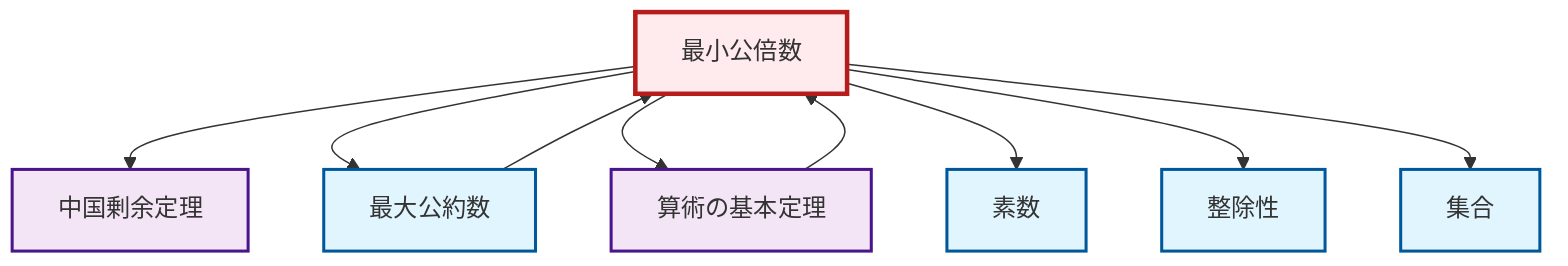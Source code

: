 graph TD
    classDef definition fill:#e1f5fe,stroke:#01579b,stroke-width:2px
    classDef theorem fill:#f3e5f5,stroke:#4a148c,stroke-width:2px
    classDef axiom fill:#fff3e0,stroke:#e65100,stroke-width:2px
    classDef example fill:#e8f5e9,stroke:#1b5e20,stroke-width:2px
    classDef current fill:#ffebee,stroke:#b71c1c,stroke-width:3px
    def-divisibility["整除性"]:::definition
    def-lcm["最小公倍数"]:::definition
    def-prime["素数"]:::definition
    def-set["集合"]:::definition
    thm-fundamental-arithmetic["算術の基本定理"]:::theorem
    thm-chinese-remainder["中国剰余定理"]:::theorem
    def-gcd["最大公約数"]:::definition
    def-lcm --> thm-chinese-remainder
    def-lcm --> def-gcd
    def-lcm --> thm-fundamental-arithmetic
    thm-fundamental-arithmetic --> def-lcm
    def-lcm --> def-prime
    def-lcm --> def-divisibility
    def-gcd --> def-lcm
    def-lcm --> def-set
    class def-lcm current